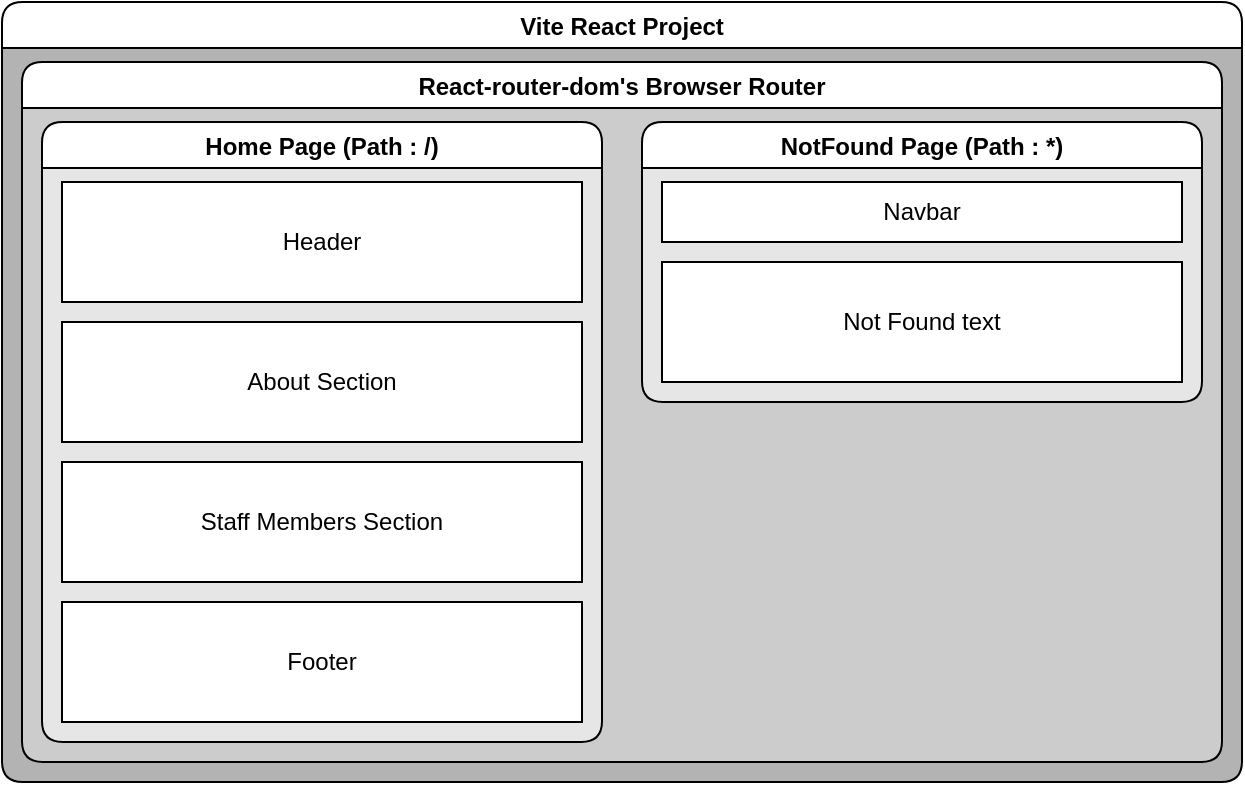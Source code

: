 <mxfile>
    <diagram id="m6JPBGRYX87pgcBvvBpe" name="Page-1">
        <mxGraphModel dx="1137" dy="479" grid="1" gridSize="10" guides="1" tooltips="1" connect="1" arrows="1" fold="1" page="1" pageScale="1" pageWidth="827" pageHeight="583" background="none" math="0" shadow="0">
            <root>
                <mxCell id="0"/>
                <mxCell id="1" parent="0"/>
                <mxCell id="2" value="Vite React Project" style="swimlane;rounded=1;gradientColor=none;swimlaneFillColor=#B3B3B3;" parent="1" vertex="1">
                    <mxGeometry x="10" y="10" width="620" height="390" as="geometry"/>
                </mxCell>
                <mxCell id="3" value="React-router-dom's Browser Router" style="swimlane;rounded=1;swimlaneLine=1;swimlaneFillColor=#CCCCCC;startSize=23;" parent="2" vertex="1">
                    <mxGeometry x="10" y="30" width="600" height="350" as="geometry"/>
                </mxCell>
                <mxCell id="4" value="Home Page (Path : /)" style="swimlane;rounded=1;glass=0;swimlaneFillColor=#E6E6E6;" parent="3" vertex="1">
                    <mxGeometry x="10" y="30" width="280" height="310" as="geometry"/>
                </mxCell>
                <UserObject label="Header" treeRoot="1" id="7">
                    <mxCell style="whiteSpace=wrap;html=1;align=center;treeFolding=1;treeMoving=1;newEdgeStyle={&quot;edgeStyle&quot;:&quot;elbowEdgeStyle&quot;,&quot;startArrow&quot;:&quot;none&quot;,&quot;endArrow&quot;:&quot;none&quot;};" parent="4" vertex="1">
                        <mxGeometry x="10" y="30" width="260" height="60" as="geometry"/>
                    </mxCell>
                </UserObject>
                <UserObject label="About Section" treeRoot="1" id="8">
                    <mxCell style="whiteSpace=wrap;html=1;align=center;treeFolding=1;treeMoving=1;newEdgeStyle={&quot;edgeStyle&quot;:&quot;elbowEdgeStyle&quot;,&quot;startArrow&quot;:&quot;none&quot;,&quot;endArrow&quot;:&quot;none&quot;};" parent="4" vertex="1">
                        <mxGeometry x="10" y="100" width="260" height="60" as="geometry"/>
                    </mxCell>
                </UserObject>
                <UserObject label="Staff Members Section" treeRoot="1" id="9">
                    <mxCell style="whiteSpace=wrap;html=1;align=center;treeFolding=1;treeMoving=1;newEdgeStyle={&quot;edgeStyle&quot;:&quot;elbowEdgeStyle&quot;,&quot;startArrow&quot;:&quot;none&quot;,&quot;endArrow&quot;:&quot;none&quot;};" parent="4" vertex="1">
                        <mxGeometry x="10" y="170" width="260" height="60" as="geometry"/>
                    </mxCell>
                </UserObject>
                <UserObject label="Footer" treeRoot="1" id="10">
                    <mxCell style="whiteSpace=wrap;html=1;align=center;treeFolding=1;treeMoving=1;newEdgeStyle={&quot;edgeStyle&quot;:&quot;elbowEdgeStyle&quot;,&quot;startArrow&quot;:&quot;none&quot;,&quot;endArrow&quot;:&quot;none&quot;};" parent="4" vertex="1">
                        <mxGeometry x="10" y="240" width="260" height="60" as="geometry"/>
                    </mxCell>
                </UserObject>
                <mxCell id="6" value="NotFound Page (Path : *)" style="swimlane;rounded=1;shadow=0;swimlaneFillColor=#E6E6E6;" parent="3" vertex="1">
                    <mxGeometry x="310" y="30" width="280" height="140" as="geometry"/>
                </mxCell>
                <UserObject label="Navbar" treeRoot="1" id="11">
                    <mxCell style="whiteSpace=wrap;html=1;align=center;treeFolding=1;treeMoving=1;newEdgeStyle={&quot;edgeStyle&quot;:&quot;elbowEdgeStyle&quot;,&quot;startArrow&quot;:&quot;none&quot;,&quot;endArrow&quot;:&quot;none&quot;};" parent="6" vertex="1">
                        <mxGeometry x="10" y="30" width="260" height="30" as="geometry"/>
                    </mxCell>
                </UserObject>
                <UserObject label="Not Found text" treeRoot="1" id="12">
                    <mxCell style="whiteSpace=wrap;html=1;align=center;treeFolding=1;treeMoving=1;newEdgeStyle={&quot;edgeStyle&quot;:&quot;elbowEdgeStyle&quot;,&quot;startArrow&quot;:&quot;none&quot;,&quot;endArrow&quot;:&quot;none&quot;};" parent="6" vertex="1">
                        <mxGeometry x="10" y="70" width="260" height="60" as="geometry"/>
                    </mxCell>
                </UserObject>
            </root>
        </mxGraphModel>
    </diagram>
</mxfile>